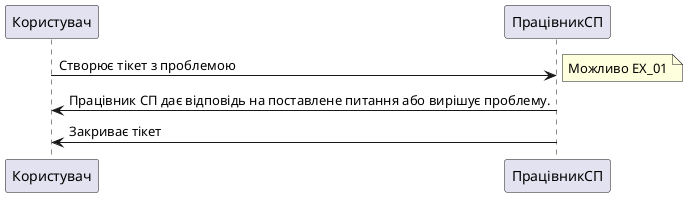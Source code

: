 @startuml
Користувач->ПрацівникСП : Створює тікет з проблемою
note right: Можливо EX_01
ПрацівникСП->Користувач: Працівник СП дає відповідь на поставлене питання або вирішує проблему.
ПрацівникСП->Користувач: Закриває тікет
@enduml
